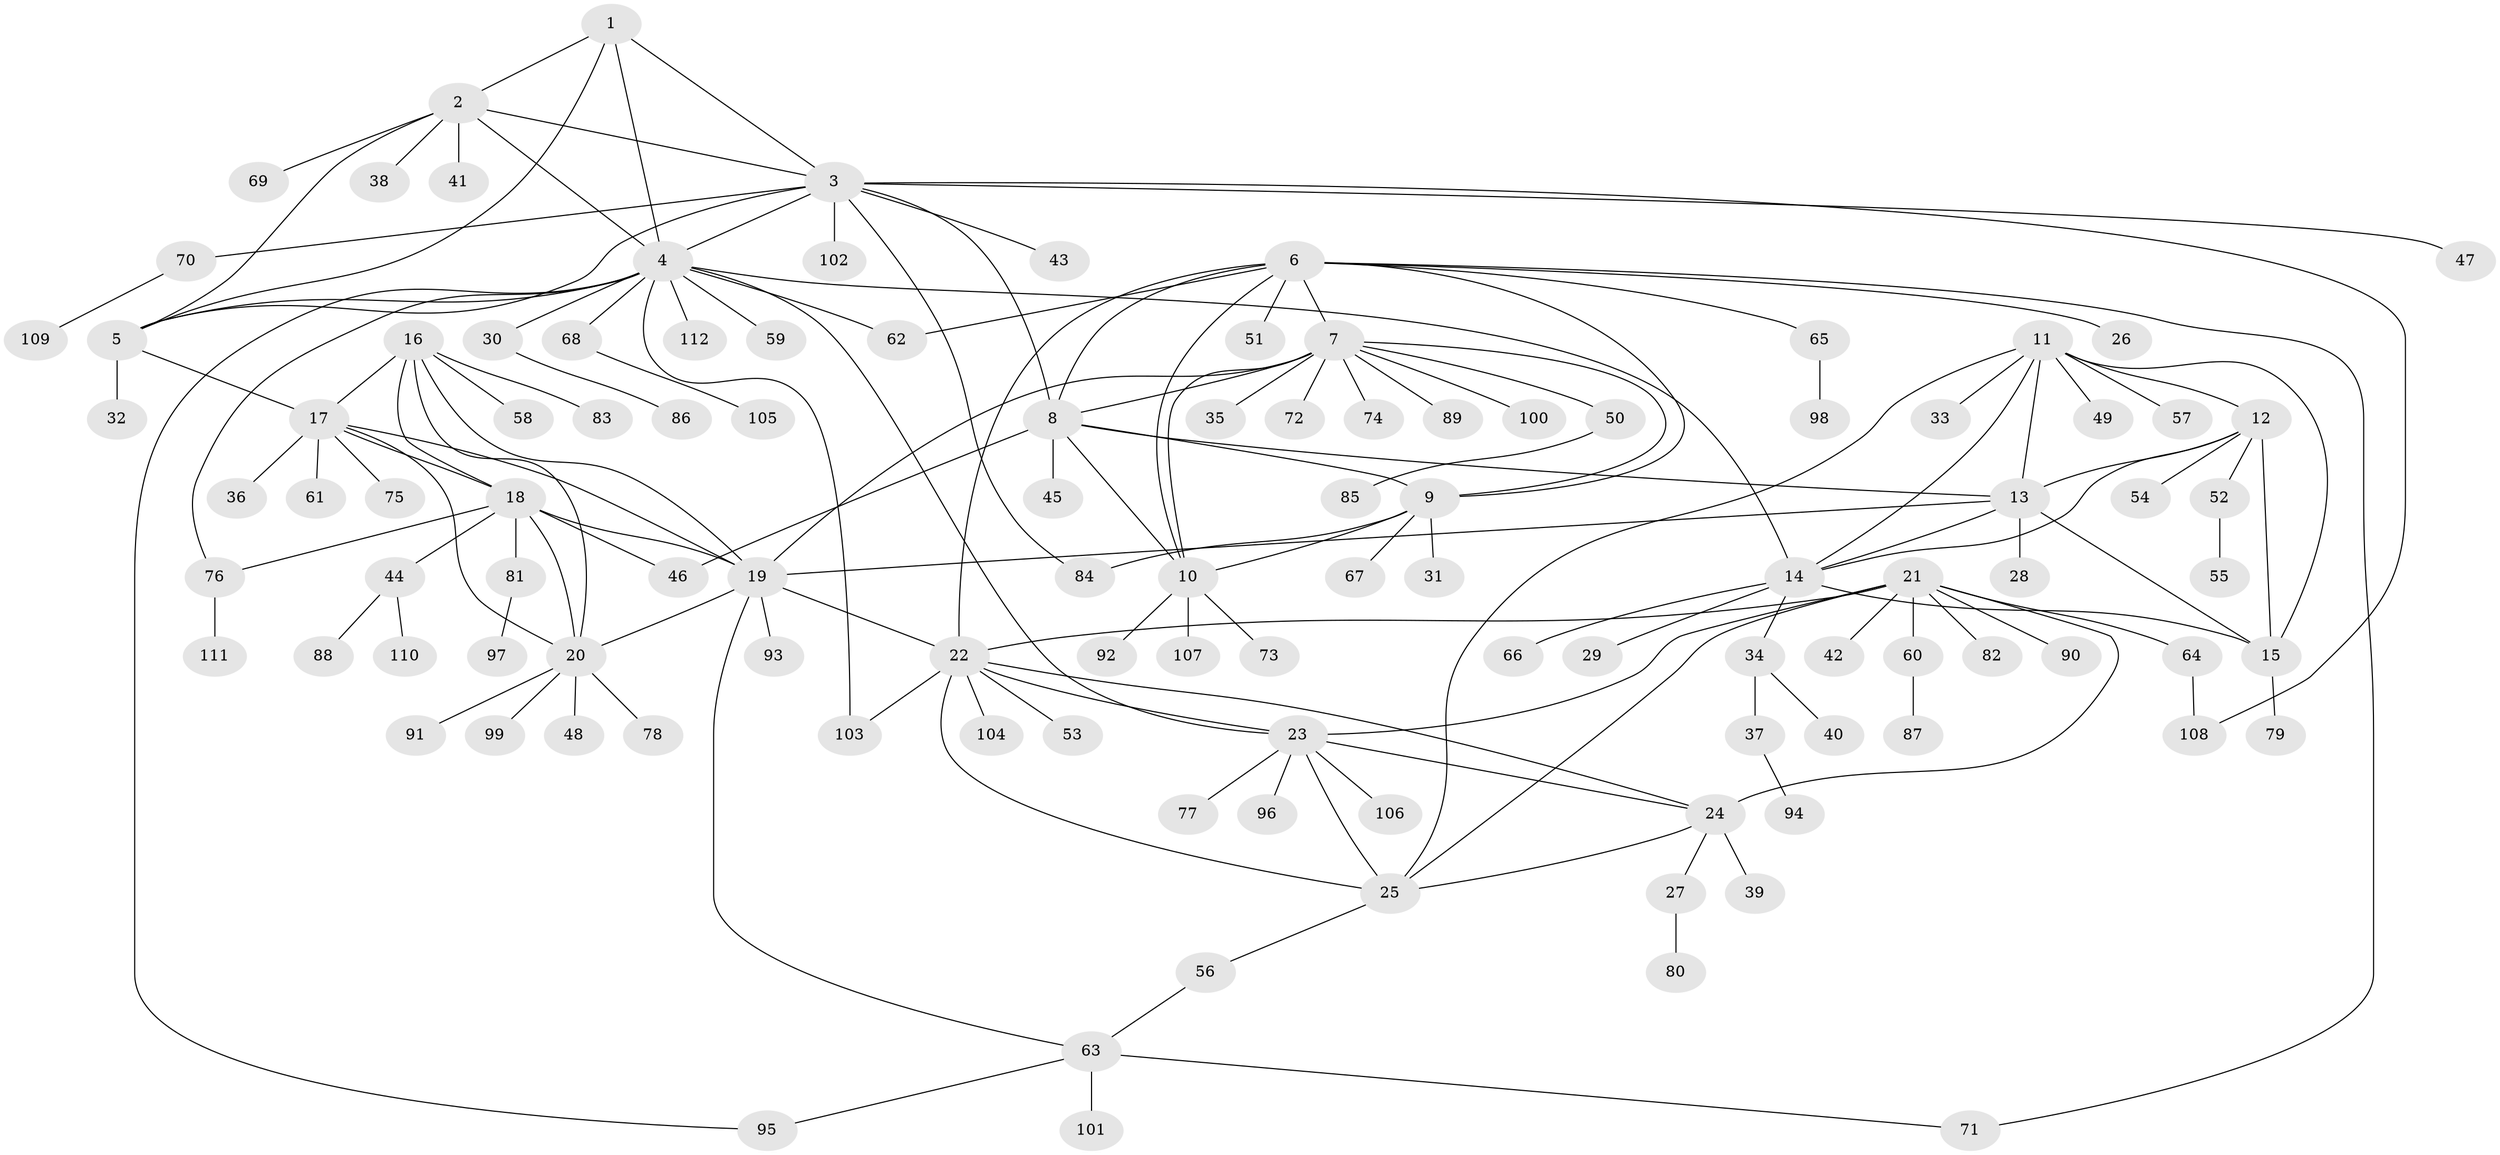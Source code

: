// coarse degree distribution, {3: 0.012195121951219513, 8: 0.024390243902439025, 10: 0.036585365853658534, 13: 0.012195121951219513, 9: 0.036585365853658534, 5: 0.036585365853658534, 6: 0.06097560975609756, 7: 0.024390243902439025, 1: 0.6341463414634146, 2: 0.10975609756097561, 4: 0.012195121951219513}
// Generated by graph-tools (version 1.1) at 2025/52/02/27/25 19:52:18]
// undirected, 112 vertices, 156 edges
graph export_dot {
graph [start="1"]
  node [color=gray90,style=filled];
  1;
  2;
  3;
  4;
  5;
  6;
  7;
  8;
  9;
  10;
  11;
  12;
  13;
  14;
  15;
  16;
  17;
  18;
  19;
  20;
  21;
  22;
  23;
  24;
  25;
  26;
  27;
  28;
  29;
  30;
  31;
  32;
  33;
  34;
  35;
  36;
  37;
  38;
  39;
  40;
  41;
  42;
  43;
  44;
  45;
  46;
  47;
  48;
  49;
  50;
  51;
  52;
  53;
  54;
  55;
  56;
  57;
  58;
  59;
  60;
  61;
  62;
  63;
  64;
  65;
  66;
  67;
  68;
  69;
  70;
  71;
  72;
  73;
  74;
  75;
  76;
  77;
  78;
  79;
  80;
  81;
  82;
  83;
  84;
  85;
  86;
  87;
  88;
  89;
  90;
  91;
  92;
  93;
  94;
  95;
  96;
  97;
  98;
  99;
  100;
  101;
  102;
  103;
  104;
  105;
  106;
  107;
  108;
  109;
  110;
  111;
  112;
  1 -- 2;
  1 -- 3;
  1 -- 4;
  1 -- 5;
  2 -- 3;
  2 -- 4;
  2 -- 5;
  2 -- 38;
  2 -- 41;
  2 -- 69;
  3 -- 4;
  3 -- 5;
  3 -- 8;
  3 -- 43;
  3 -- 47;
  3 -- 70;
  3 -- 84;
  3 -- 102;
  3 -- 108;
  4 -- 5;
  4 -- 14;
  4 -- 23;
  4 -- 30;
  4 -- 59;
  4 -- 62;
  4 -- 68;
  4 -- 76;
  4 -- 95;
  4 -- 103;
  4 -- 112;
  5 -- 17;
  5 -- 32;
  6 -- 7;
  6 -- 8;
  6 -- 9;
  6 -- 10;
  6 -- 22;
  6 -- 26;
  6 -- 51;
  6 -- 62;
  6 -- 65;
  6 -- 71;
  7 -- 8;
  7 -- 9;
  7 -- 10;
  7 -- 19;
  7 -- 35;
  7 -- 50;
  7 -- 72;
  7 -- 74;
  7 -- 89;
  7 -- 100;
  8 -- 9;
  8 -- 10;
  8 -- 13;
  8 -- 45;
  8 -- 46;
  9 -- 10;
  9 -- 31;
  9 -- 67;
  9 -- 84;
  10 -- 73;
  10 -- 92;
  10 -- 107;
  11 -- 12;
  11 -- 13;
  11 -- 14;
  11 -- 15;
  11 -- 25;
  11 -- 33;
  11 -- 49;
  11 -- 57;
  12 -- 13;
  12 -- 14;
  12 -- 15;
  12 -- 52;
  12 -- 54;
  13 -- 14;
  13 -- 15;
  13 -- 19;
  13 -- 28;
  14 -- 15;
  14 -- 29;
  14 -- 34;
  14 -- 66;
  15 -- 79;
  16 -- 17;
  16 -- 18;
  16 -- 19;
  16 -- 20;
  16 -- 58;
  16 -- 83;
  17 -- 18;
  17 -- 19;
  17 -- 20;
  17 -- 36;
  17 -- 61;
  17 -- 75;
  18 -- 19;
  18 -- 20;
  18 -- 44;
  18 -- 46;
  18 -- 76;
  18 -- 81;
  19 -- 20;
  19 -- 22;
  19 -- 63;
  19 -- 93;
  20 -- 48;
  20 -- 78;
  20 -- 91;
  20 -- 99;
  21 -- 22;
  21 -- 23;
  21 -- 24;
  21 -- 25;
  21 -- 42;
  21 -- 60;
  21 -- 64;
  21 -- 82;
  21 -- 90;
  22 -- 23;
  22 -- 24;
  22 -- 25;
  22 -- 53;
  22 -- 103;
  22 -- 104;
  23 -- 24;
  23 -- 25;
  23 -- 77;
  23 -- 96;
  23 -- 106;
  24 -- 25;
  24 -- 27;
  24 -- 39;
  25 -- 56;
  27 -- 80;
  30 -- 86;
  34 -- 37;
  34 -- 40;
  37 -- 94;
  44 -- 88;
  44 -- 110;
  50 -- 85;
  52 -- 55;
  56 -- 63;
  60 -- 87;
  63 -- 71;
  63 -- 95;
  63 -- 101;
  64 -- 108;
  65 -- 98;
  68 -- 105;
  70 -- 109;
  76 -- 111;
  81 -- 97;
}
